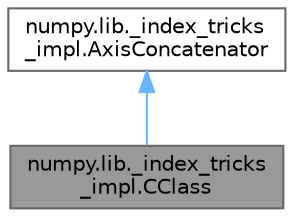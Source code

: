 digraph "numpy.lib._index_tricks_impl.CClass"
{
 // LATEX_PDF_SIZE
  bgcolor="transparent";
  edge [fontname=Helvetica,fontsize=10,labelfontname=Helvetica,labelfontsize=10];
  node [fontname=Helvetica,fontsize=10,shape=box,height=0.2,width=0.4];
  Node1 [id="Node000001",label="numpy.lib._index_tricks\l_impl.CClass",height=0.2,width=0.4,color="gray40", fillcolor="grey60", style="filled", fontcolor="black",tooltip=" "];
  Node2 -> Node1 [id="edge2_Node000001_Node000002",dir="back",color="steelblue1",style="solid",tooltip=" "];
  Node2 [id="Node000002",label="numpy.lib._index_tricks\l_impl.AxisConcatenator",height=0.2,width=0.4,color="gray40", fillcolor="white", style="filled",URL="$classnumpy_1_1lib_1_1__index__tricks__impl_1_1AxisConcatenator.html",tooltip=" "];
}

